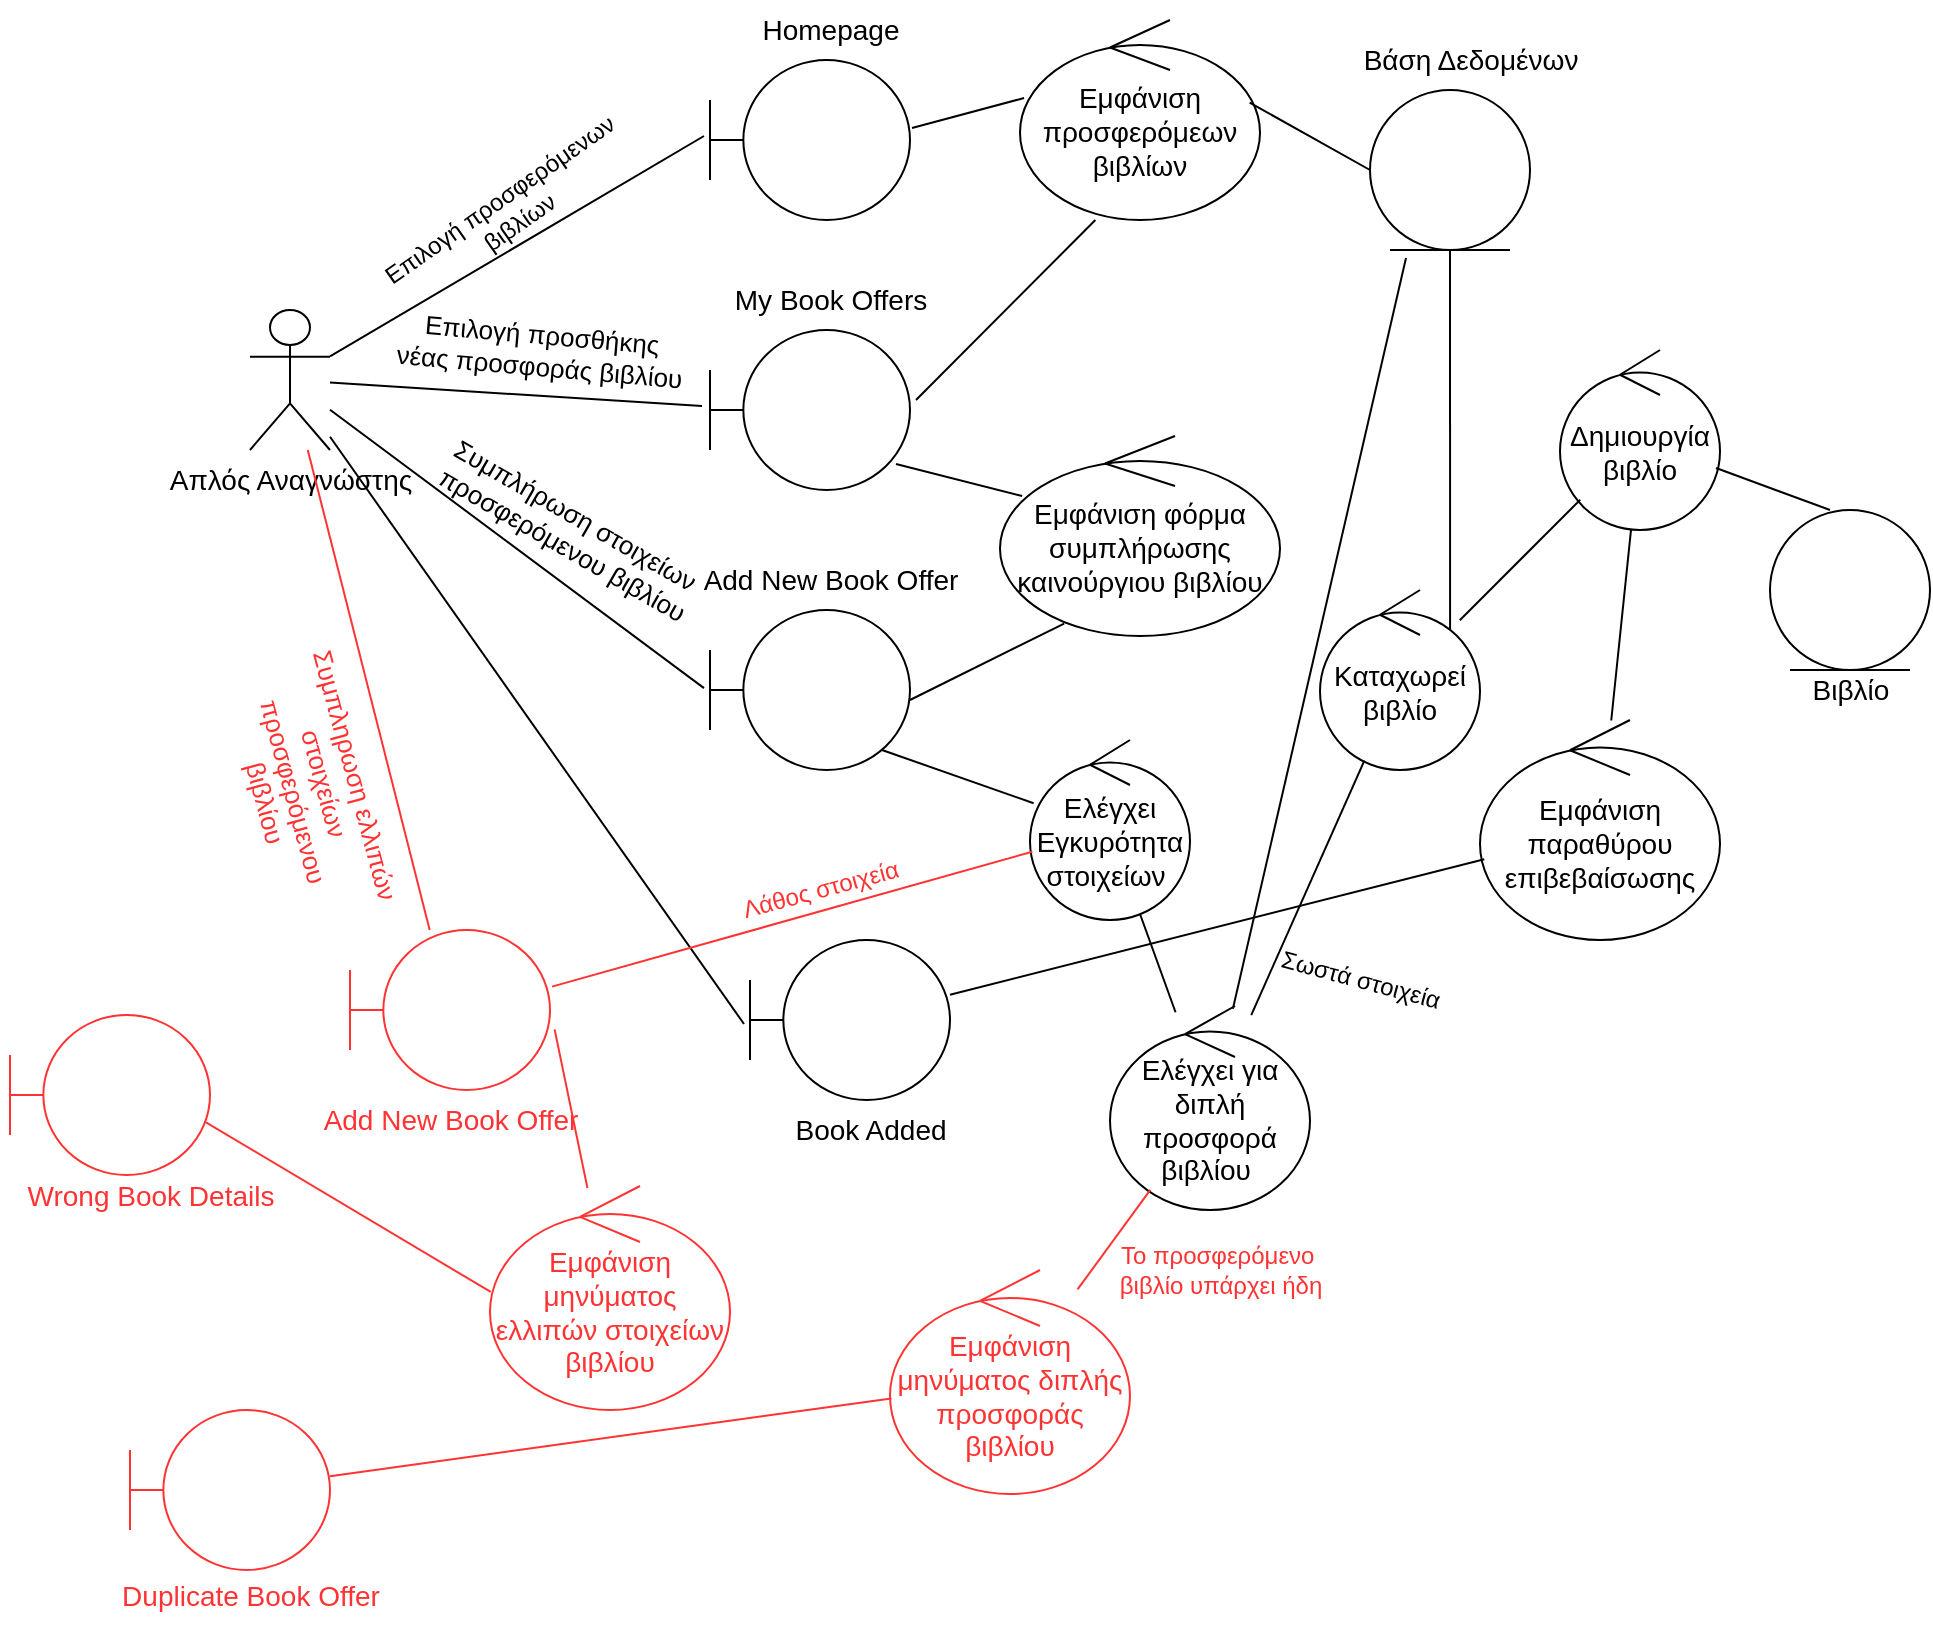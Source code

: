 <mxfile version="26.2.12">
  <diagram name="Page-1" id="qS0cvJGrM9_rWJv0Hqf2">
    <mxGraphModel dx="2278" dy="897" grid="1" gridSize="10" guides="1" tooltips="1" connect="1" arrows="1" fold="1" page="1" pageScale="1" pageWidth="850" pageHeight="1100" math="0" shadow="0">
      <root>
        <mxCell id="0" />
        <mxCell id="1" parent="0" />
        <mxCell id="wwIlyqXlnapSBDa5ZAUX-1" value="&lt;font style=&quot;font-size: 14px;&quot;&gt;Απλός Αναγνώστης&lt;/font&gt;" style="shape=umlActor;verticalLabelPosition=bottom;verticalAlign=top;html=1;outlineConnect=0;" parent="1" vertex="1">
          <mxGeometry x="-20" y="400" width="40" height="70" as="geometry" />
        </mxCell>
        <mxCell id="wwIlyqXlnapSBDa5ZAUX-2" value="" style="shape=umlBoundary;whiteSpace=wrap;html=1;" parent="1" vertex="1">
          <mxGeometry x="210" y="410" width="100" height="80" as="geometry" />
        </mxCell>
        <mxCell id="wwIlyqXlnapSBDa5ZAUX-3" value="" style="ellipse;shape=umlEntity;whiteSpace=wrap;html=1;" parent="1" vertex="1">
          <mxGeometry x="540" y="290" width="80" height="80" as="geometry" />
        </mxCell>
        <mxCell id="wwIlyqXlnapSBDa5ZAUX-4" value="&lt;font style=&quot;font-size: 14px;&quot;&gt;Εμφάνιση προσφερόμεων βιβλίων&lt;/font&gt;" style="ellipse;shape=umlControl;whiteSpace=wrap;html=1;" parent="1" vertex="1">
          <mxGeometry x="365" y="255" width="120" height="100" as="geometry" />
        </mxCell>
        <mxCell id="wwIlyqXlnapSBDa5ZAUX-5" value="&lt;font style=&quot;font-size: 14px;&quot;&gt;My Book Offers&lt;/font&gt;" style="text;html=1;align=center;verticalAlign=middle;resizable=0;points=[];autosize=1;strokeColor=none;fillColor=none;" parent="1" vertex="1">
          <mxGeometry x="210" y="380" width="120" height="30" as="geometry" />
        </mxCell>
        <mxCell id="wwIlyqXlnapSBDa5ZAUX-6" value="" style="shape=umlBoundary;whiteSpace=wrap;html=1;" parent="1" vertex="1">
          <mxGeometry x="210" y="550" width="100" height="80" as="geometry" />
        </mxCell>
        <mxCell id="wwIlyqXlnapSBDa5ZAUX-7" value="&lt;font style=&quot;font-size: 14px;&quot;&gt;Add New Book Offer&lt;/font&gt;" style="text;html=1;align=center;verticalAlign=middle;resizable=0;points=[];autosize=1;strokeColor=none;fillColor=none;" parent="1" vertex="1">
          <mxGeometry x="195" y="520" width="150" height="30" as="geometry" />
        </mxCell>
        <mxCell id="wwIlyqXlnapSBDa5ZAUX-8" value="" style="endArrow=none;html=1;rounded=0;entryX=-0.04;entryY=0.475;entryDx=0;entryDy=0;entryPerimeter=0;" parent="1" source="wwIlyqXlnapSBDa5ZAUX-1" target="wwIlyqXlnapSBDa5ZAUX-2" edge="1">
          <mxGeometry width="50" height="50" relative="1" as="geometry">
            <mxPoint x="400" y="490" as="sourcePoint" />
            <mxPoint x="200" y="445" as="targetPoint" />
          </mxGeometry>
        </mxCell>
        <mxCell id="wwIlyqXlnapSBDa5ZAUX-9" value="" style="shape=umlBoundary;whiteSpace=wrap;html=1;" parent="1" vertex="1">
          <mxGeometry x="210" y="275" width="100" height="80" as="geometry" />
        </mxCell>
        <mxCell id="wwIlyqXlnapSBDa5ZAUX-10" value="&lt;font style=&quot;font-size: 14px;&quot;&gt;Homepage&lt;/font&gt;" style="text;html=1;align=center;verticalAlign=middle;resizable=0;points=[];autosize=1;strokeColor=none;fillColor=none;" parent="1" vertex="1">
          <mxGeometry x="225" y="245" width="90" height="30" as="geometry" />
        </mxCell>
        <mxCell id="wwIlyqXlnapSBDa5ZAUX-11" value="" style="endArrow=none;html=1;rounded=0;entryX=-0.03;entryY=0.475;entryDx=0;entryDy=0;entryPerimeter=0;" parent="1" source="wwIlyqXlnapSBDa5ZAUX-1" target="wwIlyqXlnapSBDa5ZAUX-9" edge="1">
          <mxGeometry width="50" height="50" relative="1" as="geometry">
            <mxPoint x="90" y="455" as="sourcePoint" />
            <mxPoint x="216" y="458" as="targetPoint" />
          </mxGeometry>
        </mxCell>
        <mxCell id="wwIlyqXlnapSBDa5ZAUX-12" value="&lt;font&gt;Επιλογή προσφερόμενων&amp;nbsp;&lt;/font&gt;&lt;div&gt;&lt;font&gt;βιβλίων&lt;/font&gt;&lt;/div&gt;" style="text;html=1;align=center;verticalAlign=middle;resizable=0;points=[];autosize=1;strokeColor=none;fillColor=none;rotation=-35;" parent="1" vertex="1">
          <mxGeometry x="30" y="330" width="160" height="40" as="geometry" />
        </mxCell>
        <mxCell id="wwIlyqXlnapSBDa5ZAUX-13" value="" style="endArrow=none;html=1;rounded=0;entryX=0.017;entryY=0.39;entryDx=0;entryDy=0;entryPerimeter=0;exitX=1.01;exitY=0.425;exitDx=0;exitDy=0;exitPerimeter=0;" parent="1" source="wwIlyqXlnapSBDa5ZAUX-9" target="wwIlyqXlnapSBDa5ZAUX-4" edge="1">
          <mxGeometry width="50" height="50" relative="1" as="geometry">
            <mxPoint x="90" y="455" as="sourcePoint" />
            <mxPoint x="216" y="458" as="targetPoint" />
          </mxGeometry>
        </mxCell>
        <mxCell id="wwIlyqXlnapSBDa5ZAUX-14" value="" style="endArrow=none;html=1;rounded=0;entryX=0.314;entryY=1;entryDx=0;entryDy=0;entryPerimeter=0;exitX=1.03;exitY=0.438;exitDx=0;exitDy=0;exitPerimeter=0;" parent="1" source="wwIlyqXlnapSBDa5ZAUX-2" target="wwIlyqXlnapSBDa5ZAUX-4" edge="1">
          <mxGeometry width="50" height="50" relative="1" as="geometry">
            <mxPoint x="323" y="335" as="sourcePoint" />
            <mxPoint x="380" y="350" as="targetPoint" />
          </mxGeometry>
        </mxCell>
        <mxCell id="wwIlyqXlnapSBDa5ZAUX-15" value="&lt;font style=&quot;font-size: 14px;&quot;&gt;Βάση Δεδομένων&lt;/font&gt;" style="text;html=1;align=center;verticalAlign=middle;resizable=0;points=[];autosize=1;strokeColor=none;fillColor=none;" parent="1" vertex="1">
          <mxGeometry x="525" y="260" width="130" height="30" as="geometry" />
        </mxCell>
        <mxCell id="wwIlyqXlnapSBDa5ZAUX-16" value="" style="endArrow=none;html=1;rounded=0;entryX=0;entryY=0.5;entryDx=0;entryDy=0;exitX=0.957;exitY=0.413;exitDx=0;exitDy=0;exitPerimeter=0;" parent="1" source="wwIlyqXlnapSBDa5ZAUX-4" target="wwIlyqXlnapSBDa5ZAUX-3" edge="1">
          <mxGeometry width="50" height="50" relative="1" as="geometry">
            <mxPoint x="323" y="455" as="sourcePoint" />
            <mxPoint x="402" y="380" as="targetPoint" />
          </mxGeometry>
        </mxCell>
        <mxCell id="wwIlyqXlnapSBDa5ZAUX-17" value="" style="endArrow=none;html=1;rounded=0;entryX=-0.03;entryY=0.488;entryDx=0;entryDy=0;entryPerimeter=0;" parent="1" source="wwIlyqXlnapSBDa5ZAUX-1" target="wwIlyqXlnapSBDa5ZAUX-6" edge="1">
          <mxGeometry width="50" height="50" relative="1" as="geometry">
            <mxPoint x="90" y="455" as="sourcePoint" />
            <mxPoint x="216" y="458" as="targetPoint" />
          </mxGeometry>
        </mxCell>
        <mxCell id="wwIlyqXlnapSBDa5ZAUX-18" value="&lt;font style=&quot;font-size: 14px;&quot;&gt;Εμφάνιση φόρμα συμπλήρωσης καινούργιου βιβλίου&lt;/font&gt;" style="ellipse;shape=umlControl;whiteSpace=wrap;html=1;" parent="1" vertex="1">
          <mxGeometry x="355" y="463" width="140" height="100" as="geometry" />
        </mxCell>
        <mxCell id="wwIlyqXlnapSBDa5ZAUX-19" value="" style="endArrow=none;html=1;rounded=0;entryX=0.229;entryY=0.938;entryDx=0;entryDy=0;entryPerimeter=0;exitX=1.03;exitY=0.438;exitDx=0;exitDy=0;exitPerimeter=0;" parent="1" target="wwIlyqXlnapSBDa5ZAUX-18" edge="1">
          <mxGeometry width="50" height="50" relative="1" as="geometry">
            <mxPoint x="310" y="595" as="sourcePoint" />
            <mxPoint x="389" y="520" as="targetPoint" />
          </mxGeometry>
        </mxCell>
        <mxCell id="wwIlyqXlnapSBDa5ZAUX-20" value="" style="endArrow=none;html=1;rounded=0;entryX=0.079;entryY=0.3;entryDx=0;entryDy=0;entryPerimeter=0;exitX=0.93;exitY=0.838;exitDx=0;exitDy=0;exitPerimeter=0;" parent="1" source="wwIlyqXlnapSBDa5ZAUX-2" target="wwIlyqXlnapSBDa5ZAUX-18" edge="1">
          <mxGeometry width="50" height="50" relative="1" as="geometry">
            <mxPoint x="310" y="480" as="sourcePoint" />
            <mxPoint x="367" y="495" as="targetPoint" />
          </mxGeometry>
        </mxCell>
        <mxCell id="wwIlyqXlnapSBDa5ZAUX-21" value="&lt;font style=&quot;font-size: 13px;&quot;&gt;Επιλογή προσθήκης&lt;/font&gt;&lt;div&gt;&lt;font style=&quot;font-size: 13px;&quot;&gt;νέας προσφοράς βιβλίου&lt;/font&gt;&lt;/div&gt;" style="text;html=1;align=center;verticalAlign=middle;resizable=0;points=[];autosize=1;strokeColor=none;fillColor=none;rotation=5;" parent="1" vertex="1">
          <mxGeometry x="40" y="400" width="170" height="40" as="geometry" />
        </mxCell>
        <mxCell id="wwIlyqXlnapSBDa5ZAUX-22" value="&lt;font style=&quot;font-size: 13px;&quot;&gt;Συμπλήρωση στοιχείων&amp;nbsp;&lt;/font&gt;&lt;div&gt;&lt;font style=&quot;font-size: 13px;&quot;&gt;προσφερόμενου βιβλίου&lt;/font&gt;&lt;/div&gt;" style="text;html=1;align=center;verticalAlign=middle;resizable=0;points=[];autosize=1;strokeColor=none;fillColor=none;rotation=30;" parent="1" vertex="1">
          <mxGeometry x="60" y="490" width="160" height="40" as="geometry" />
        </mxCell>
        <mxCell id="wwIlyqXlnapSBDa5ZAUX-23" value="&lt;font style=&quot;font-size: 14px;&quot;&gt;Ελέγχει Εγκυρότητα στοιχείων&amp;nbsp;&lt;/font&gt;" style="ellipse;shape=umlControl;whiteSpace=wrap;html=1;" parent="1" vertex="1">
          <mxGeometry x="370" y="615" width="80" height="90" as="geometry" />
        </mxCell>
        <mxCell id="wwIlyqXlnapSBDa5ZAUX-24" value="" style="endArrow=none;html=1;rounded=0;exitX=0.93;exitY=0.838;exitDx=0;exitDy=0;exitPerimeter=0;" parent="1" target="wwIlyqXlnapSBDa5ZAUX-23" edge="1">
          <mxGeometry width="50" height="50" relative="1" as="geometry">
            <mxPoint x="296" y="620" as="sourcePoint" />
            <mxPoint x="360" y="638" as="targetPoint" />
          </mxGeometry>
        </mxCell>
        <mxCell id="wwIlyqXlnapSBDa5ZAUX-25" value="" style="endArrow=none;html=1;rounded=0;exitX=0.813;exitY=0.222;exitDx=0;exitDy=0;exitPerimeter=0;" parent="1" source="wwIlyqXlnapSBDa5ZAUX-28" target="wwIlyqXlnapSBDa5ZAUX-3" edge="1">
          <mxGeometry width="50" height="50" relative="1" as="geometry">
            <mxPoint x="470" y="500" as="sourcePoint" />
            <mxPoint x="508" y="568.5" as="targetPoint" />
          </mxGeometry>
        </mxCell>
        <mxCell id="wwIlyqXlnapSBDa5ZAUX-28" value="&lt;font style=&quot;font-size: 14px;&quot;&gt;Καταχωρεί βιβλίο&lt;/font&gt;" style="ellipse;shape=umlControl;whiteSpace=wrap;html=1;" parent="1" vertex="1">
          <mxGeometry x="515" y="540" width="80" height="90" as="geometry" />
        </mxCell>
        <mxCell id="wwIlyqXlnapSBDa5ZAUX-30" value="" style="ellipse;shape=umlEntity;whiteSpace=wrap;html=1;" parent="1" vertex="1">
          <mxGeometry x="740" y="500" width="80" height="80" as="geometry" />
        </mxCell>
        <mxCell id="wwIlyqXlnapSBDa5ZAUX-31" value="&lt;font style=&quot;font-size: 14px;&quot;&gt;Βιβλίο&lt;/font&gt;" style="text;html=1;align=center;verticalAlign=middle;resizable=0;points=[];autosize=1;strokeColor=none;fillColor=none;" parent="1" vertex="1">
          <mxGeometry x="750" y="575" width="60" height="30" as="geometry" />
        </mxCell>
        <mxCell id="wwIlyqXlnapSBDa5ZAUX-32" value="&lt;font style=&quot;font-size: 14px;&quot;&gt;Δημιουργία βιβλίο&lt;/font&gt;" style="ellipse;shape=umlControl;whiteSpace=wrap;html=1;" parent="1" vertex="1">
          <mxGeometry x="635" y="420" width="80" height="90" as="geometry" />
        </mxCell>
        <mxCell id="wwIlyqXlnapSBDa5ZAUX-33" value="" style="endArrow=none;html=1;rounded=0;entryX=0.375;entryY=0;entryDx=0;entryDy=0;entryPerimeter=0;" parent="1" source="wwIlyqXlnapSBDa5ZAUX-32" target="wwIlyqXlnapSBDa5ZAUX-30" edge="1">
          <mxGeometry width="50" height="50" relative="1" as="geometry">
            <mxPoint x="677" y="614" as="sourcePoint" />
            <mxPoint x="740" y="630" as="targetPoint" />
          </mxGeometry>
        </mxCell>
        <mxCell id="wwIlyqXlnapSBDa5ZAUX-34" value="" style="endArrow=none;html=1;rounded=0;" parent="1" source="wwIlyqXlnapSBDa5ZAUX-28" target="wwIlyqXlnapSBDa5ZAUX-32" edge="1">
          <mxGeometry width="50" height="50" relative="1" as="geometry">
            <mxPoint x="600" y="560" as="sourcePoint" />
            <mxPoint x="627" y="574" as="targetPoint" />
          </mxGeometry>
        </mxCell>
        <mxCell id="wwIlyqXlnapSBDa5ZAUX-36" value="&lt;font style=&quot;font-size: 14px;&quot;&gt;Εμφάνιση παραθύρου επιβεβαίσωσης&lt;/font&gt;" style="ellipse;shape=umlControl;whiteSpace=wrap;html=1;" parent="1" vertex="1">
          <mxGeometry x="595" y="605" width="120" height="110" as="geometry" />
        </mxCell>
        <mxCell id="wwIlyqXlnapSBDa5ZAUX-37" value="" style="endArrow=none;html=1;rounded=0;" parent="1" source="wwIlyqXlnapSBDa5ZAUX-32" target="wwIlyqXlnapSBDa5ZAUX-36" edge="1">
          <mxGeometry width="50" height="50" relative="1" as="geometry">
            <mxPoint x="723" y="489" as="sourcePoint" />
            <mxPoint x="780" y="510" as="targetPoint" />
          </mxGeometry>
        </mxCell>
        <mxCell id="wwIlyqXlnapSBDa5ZAUX-38" value="" style="shape=umlBoundary;whiteSpace=wrap;html=1;" parent="1" vertex="1">
          <mxGeometry x="230" y="715" width="100" height="80" as="geometry" />
        </mxCell>
        <mxCell id="wwIlyqXlnapSBDa5ZAUX-40" value="&lt;font style=&quot;font-size: 14px;&quot;&gt;Book Added&lt;/font&gt;" style="text;html=1;align=center;verticalAlign=middle;resizable=0;points=[];autosize=1;strokeColor=none;fillColor=none;" parent="1" vertex="1">
          <mxGeometry x="240" y="795" width="100" height="30" as="geometry" />
        </mxCell>
        <mxCell id="wwIlyqXlnapSBDa5ZAUX-41" value="" style="endArrow=none;html=1;rounded=0;" parent="1" source="wwIlyqXlnapSBDa5ZAUX-36" target="wwIlyqXlnapSBDa5ZAUX-38" edge="1">
          <mxGeometry width="50" height="50" relative="1" as="geometry">
            <mxPoint x="570" y="650" as="sourcePoint" />
            <mxPoint x="560" y="745" as="targetPoint" />
          </mxGeometry>
        </mxCell>
        <mxCell id="wwIlyqXlnapSBDa5ZAUX-42" value="" style="endArrow=none;html=1;rounded=0;entryX=-0.03;entryY=0.525;entryDx=0;entryDy=0;entryPerimeter=0;" parent="1" source="wwIlyqXlnapSBDa5ZAUX-1" target="wwIlyqXlnapSBDa5ZAUX-38" edge="1">
          <mxGeometry width="50" height="50" relative="1" as="geometry">
            <mxPoint x="8" y="590" as="sourcePoint" />
            <mxPoint x="195" y="729" as="targetPoint" />
          </mxGeometry>
        </mxCell>
        <mxCell id="wwIlyqXlnapSBDa5ZAUX-43" value="Σωστά στοιχεία" style="text;html=1;align=center;verticalAlign=middle;resizable=0;points=[];autosize=1;strokeColor=none;fillColor=none;rotation=15;" parent="1" vertex="1">
          <mxGeometry x="480" y="720" width="110" height="30" as="geometry" />
        </mxCell>
        <mxCell id="pKSuD7FRT5NHdBnDsAZM-1" value="" style="shape=umlBoundary;whiteSpace=wrap;html=1;strokeColor=#FF3333;" parent="1" vertex="1">
          <mxGeometry x="30" y="710" width="100" height="80" as="geometry" />
        </mxCell>
        <mxCell id="pKSuD7FRT5NHdBnDsAZM-2" value="&lt;font style=&quot;font-size: 14px;&quot;&gt;Add New Book Offer&lt;/font&gt;" style="text;html=1;align=center;verticalAlign=middle;resizable=0;points=[];autosize=1;strokeColor=none;fillColor=none;fontColor=#FF3333;" parent="1" vertex="1">
          <mxGeometry x="5" y="790" width="150" height="30" as="geometry" />
        </mxCell>
        <mxCell id="pKSuD7FRT5NHdBnDsAZM-3" value="" style="endArrow=none;html=1;rounded=0;fontColor=#000000;strokeColor=#FF3333;" parent="1" source="wwIlyqXlnapSBDa5ZAUX-1" target="pKSuD7FRT5NHdBnDsAZM-1" edge="1">
          <mxGeometry width="50" height="50" relative="1" as="geometry">
            <mxPoint x="30" y="473" as="sourcePoint" />
            <mxPoint x="237" y="767" as="targetPoint" />
          </mxGeometry>
        </mxCell>
        <mxCell id="pKSuD7FRT5NHdBnDsAZM-4" value="&lt;font style=&quot;font-size: 13px;&quot;&gt;Συμπληρωση ελλιπών&amp;nbsp;&lt;/font&gt;&lt;div&gt;&lt;font style=&quot;font-size: 13px;&quot;&gt;στοιχείων&amp;nbsp;&lt;/font&gt;&lt;div&gt;&lt;font style=&quot;font-size: 13px;&quot;&gt;προσφερόμενου&amp;nbsp;&lt;/font&gt;&lt;/div&gt;&lt;div&gt;&lt;font style=&quot;font-size: 13px;&quot;&gt;βιβλίου&lt;/font&gt;&lt;/div&gt;&lt;/div&gt;" style="text;html=1;align=center;verticalAlign=middle;resizable=0;points=[];autosize=1;strokeColor=none;fillColor=none;rotation=75;fontColor=#FF3333;" parent="1" vertex="1">
          <mxGeometry x="-70" y="600" width="160" height="80" as="geometry" />
        </mxCell>
        <mxCell id="pKSuD7FRT5NHdBnDsAZM-5" value="" style="endArrow=none;html=1;rounded=0;entryX=1.01;entryY=0.354;entryDx=0;entryDy=0;entryPerimeter=0;strokeColor=#FF3333;" parent="1" source="wwIlyqXlnapSBDa5ZAUX-23" target="pKSuD7FRT5NHdBnDsAZM-1" edge="1">
          <mxGeometry width="50" height="50" relative="1" as="geometry">
            <mxPoint x="607" y="685" as="sourcePoint" />
            <mxPoint x="340" y="752" as="targetPoint" />
          </mxGeometry>
        </mxCell>
        <mxCell id="pKSuD7FRT5NHdBnDsAZM-6" value="Λάθος στοιχεία" style="text;html=1;align=center;verticalAlign=middle;resizable=0;points=[];autosize=1;strokeColor=none;fillColor=none;rotation=-15;fontColor=#FF3333;" parent="1" vertex="1">
          <mxGeometry x="215" y="675" width="100" height="30" as="geometry" />
        </mxCell>
        <mxCell id="pKSuD7FRT5NHdBnDsAZM-7" value="" style="shape=umlBoundary;whiteSpace=wrap;html=1;strokeColor=#FF3333;" parent="1" vertex="1">
          <mxGeometry x="-140" y="752.5" width="100" height="80" as="geometry" />
        </mxCell>
        <mxCell id="pKSuD7FRT5NHdBnDsAZM-8" value="&lt;font style=&quot;font-size: 14px;&quot;&gt;Wrong Book Details&lt;/font&gt;" style="text;html=1;align=center;verticalAlign=middle;resizable=0;points=[];autosize=1;strokeColor=none;fillColor=none;fontColor=#FF3333;" parent="1" vertex="1">
          <mxGeometry x="-145" y="827.5" width="150" height="30" as="geometry" />
        </mxCell>
        <mxCell id="pKSuD7FRT5NHdBnDsAZM-9" value="&lt;span style=&quot;font-size: 14px;&quot;&gt;&lt;font style=&quot;color: rgb(255, 51, 51);&quot;&gt;Εμφάνιση μηνύματος ελλιπών στοιχείων βιβλίου&lt;/font&gt;&lt;/span&gt;" style="ellipse;shape=umlControl;whiteSpace=wrap;html=1;strokeColor=#FF3333;" parent="1" vertex="1">
          <mxGeometry x="100" y="838" width="120" height="112" as="geometry" />
        </mxCell>
        <mxCell id="pKSuD7FRT5NHdBnDsAZM-10" value="" style="endArrow=none;html=1;rounded=0;entryX=0.003;entryY=0.473;entryDx=0;entryDy=0;entryPerimeter=0;exitX=0.98;exitY=0.671;exitDx=0;exitDy=0;exitPerimeter=0;strokeColor=#FF3333;" parent="1" source="pKSuD7FRT5NHdBnDsAZM-7" target="pKSuD7FRT5NHdBnDsAZM-9" edge="1">
          <mxGeometry width="50" height="50" relative="1" as="geometry">
            <mxPoint x="10" y="870" as="sourcePoint" />
            <mxPoint x="73" y="886" as="targetPoint" />
          </mxGeometry>
        </mxCell>
        <mxCell id="pKSuD7FRT5NHdBnDsAZM-11" value="" style="endArrow=none;html=1;rounded=0;exitX=1.023;exitY=0.621;exitDx=0;exitDy=0;exitPerimeter=0;strokeColor=#FF3333;" parent="1" source="pKSuD7FRT5NHdBnDsAZM-1" target="pKSuD7FRT5NHdBnDsAZM-9" edge="1">
          <mxGeometry width="50" height="50" relative="1" as="geometry">
            <mxPoint x="323" y="497" as="sourcePoint" />
            <mxPoint x="386" y="513" as="targetPoint" />
          </mxGeometry>
        </mxCell>
        <mxCell id="pKSuD7FRT5NHdBnDsAZM-14" value="&lt;font style=&quot;font-size: 14px;&quot;&gt;Ελέγχει για διπλή προσφορά βιβλίου&amp;nbsp;&lt;/font&gt;" style="ellipse;shape=umlControl;whiteSpace=wrap;html=1;" parent="1" vertex="1">
          <mxGeometry x="410" y="748" width="100" height="102" as="geometry" />
        </mxCell>
        <mxCell id="pKSuD7FRT5NHdBnDsAZM-15" value="" style="endArrow=none;html=1;rounded=0;" parent="1" source="wwIlyqXlnapSBDa5ZAUX-23" target="pKSuD7FRT5NHdBnDsAZM-14" edge="1">
          <mxGeometry width="50" height="50" relative="1" as="geometry">
            <mxPoint x="306" y="630" as="sourcePoint" />
            <mxPoint x="382" y="657" as="targetPoint" />
          </mxGeometry>
        </mxCell>
        <mxCell id="pKSuD7FRT5NHdBnDsAZM-16" value="&lt;span style=&quot;font-size: 14px;&quot;&gt;&lt;font style=&quot;color: rgb(255, 51, 51);&quot;&gt;Εμφάνιση μηνύματος διπλής προσφοράς βιβλίου&lt;/font&gt;&lt;/span&gt;" style="ellipse;shape=umlControl;whiteSpace=wrap;html=1;strokeColor=#FF3333;" parent="1" vertex="1">
          <mxGeometry x="300" y="880" width="120" height="112" as="geometry" />
        </mxCell>
        <mxCell id="pKSuD7FRT5NHdBnDsAZM-17" value="" style="endArrow=none;html=1;rounded=0;strokeColor=#FF3333;" parent="1" source="pKSuD7FRT5NHdBnDsAZM-14" target="pKSuD7FRT5NHdBnDsAZM-16" edge="1">
          <mxGeometry width="50" height="50" relative="1" as="geometry">
            <mxPoint x="435" y="712" as="sourcePoint" />
            <mxPoint x="453" y="761" as="targetPoint" />
          </mxGeometry>
        </mxCell>
        <mxCell id="pKSuD7FRT5NHdBnDsAZM-18" value="" style="endArrow=none;html=1;rounded=0;" parent="1" source="wwIlyqXlnapSBDa5ZAUX-28" target="pKSuD7FRT5NHdBnDsAZM-14" edge="1">
          <mxGeometry width="50" height="50" relative="1" as="geometry">
            <mxPoint x="435" y="712" as="sourcePoint" />
            <mxPoint x="453" y="761" as="targetPoint" />
          </mxGeometry>
        </mxCell>
        <mxCell id="pKSuD7FRT5NHdBnDsAZM-19" value="" style="shape=umlBoundary;whiteSpace=wrap;html=1;strokeColor=#FF3333;" parent="1" vertex="1">
          <mxGeometry x="-80" y="950" width="100" height="80" as="geometry" />
        </mxCell>
        <mxCell id="pKSuD7FRT5NHdBnDsAZM-22" value="" style="endArrow=none;html=1;rounded=0;strokeColor=#FF3333;" parent="1" source="pKSuD7FRT5NHdBnDsAZM-19" target="pKSuD7FRT5NHdBnDsAZM-16" edge="1">
          <mxGeometry width="50" height="50" relative="1" as="geometry">
            <mxPoint x="-107" y="784" as="sourcePoint" />
            <mxPoint x="110" y="901" as="targetPoint" />
          </mxGeometry>
        </mxCell>
        <mxCell id="pKSuD7FRT5NHdBnDsAZM-23" value="&lt;font style=&quot;color: rgb(255, 51, 51);&quot;&gt;Το προσφερόμενο&amp;nbsp;&lt;/font&gt;&lt;div&gt;&lt;font style=&quot;color: rgb(255, 51, 51);&quot;&gt;βιβλίο υπάρχει ήδη&lt;/font&gt;&lt;/div&gt;" style="text;html=1;align=center;verticalAlign=middle;resizable=0;points=[];autosize=1;strokeColor=none;fillColor=none;" parent="1" vertex="1">
          <mxGeometry x="405" y="860" width="120" height="40" as="geometry" />
        </mxCell>
        <mxCell id="pKSuD7FRT5NHdBnDsAZM-24" value="&lt;font style=&quot;font-size: 14px; color: rgb(255, 51, 51);&quot;&gt;Duplicate Book Offer&lt;/font&gt;" style="text;html=1;align=center;verticalAlign=middle;resizable=0;points=[];autosize=1;strokeColor=none;fillColor=none;" parent="1" vertex="1">
          <mxGeometry x="-95" y="1028" width="150" height="30" as="geometry" />
        </mxCell>
        <mxCell id="pKSuD7FRT5NHdBnDsAZM-25" value="" style="endArrow=none;html=1;rounded=0;entryX=0.225;entryY=1.05;entryDx=0;entryDy=0;entryPerimeter=0;" parent="1" source="pKSuD7FRT5NHdBnDsAZM-14" target="wwIlyqXlnapSBDa5ZAUX-3" edge="1">
          <mxGeometry width="50" height="50" relative="1" as="geometry">
            <mxPoint x="590" y="570" as="sourcePoint" />
            <mxPoint x="590" y="380" as="targetPoint" />
          </mxGeometry>
        </mxCell>
      </root>
    </mxGraphModel>
  </diagram>
</mxfile>
